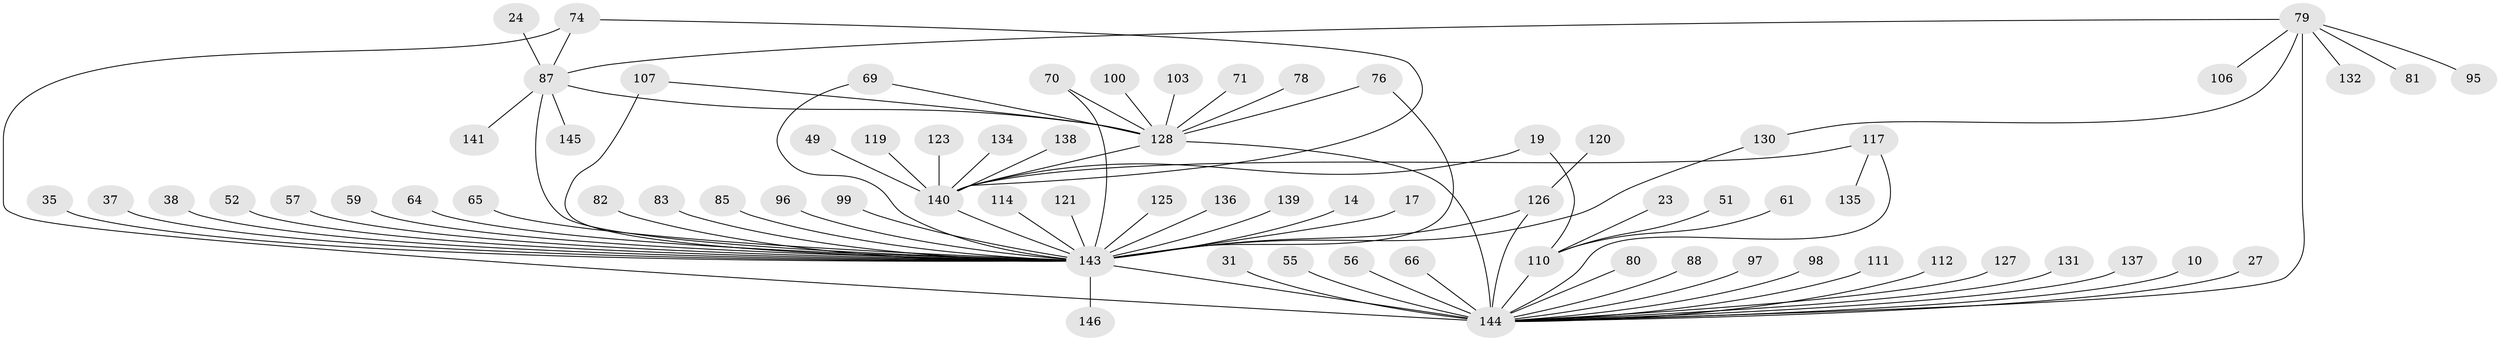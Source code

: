 // original degree distribution, {6: 0.03424657534246575, 24: 0.00684931506849315, 8: 0.02054794520547945, 13: 0.00684931506849315, 19: 0.00684931506849315, 2: 0.2191780821917808, 1: 0.4931506849315068, 11: 0.00684931506849315, 15: 0.00684931506849315, 9: 0.00684931506849315, 7: 0.0273972602739726, 5: 0.0410958904109589, 3: 0.07534246575342465, 4: 0.04794520547945205}
// Generated by graph-tools (version 1.1) at 2025/46/03/09/25 04:46:53]
// undirected, 73 vertices, 85 edges
graph export_dot {
graph [start="1"]
  node [color=gray90,style=filled];
  10;
  14;
  17;
  19;
  23;
  24;
  27;
  31 [super="+9"];
  35;
  37;
  38;
  49;
  51;
  52;
  55;
  56;
  57;
  59;
  61;
  64;
  65;
  66;
  69;
  70;
  71;
  74 [super="+62+46+43"];
  76;
  78;
  79 [super="+21+25"];
  80;
  81;
  82;
  83;
  85;
  87 [super="+47+32"];
  88;
  95;
  96;
  97;
  98;
  99 [super="+53"];
  100;
  103;
  106;
  107;
  110 [super="+40+108"];
  111;
  112;
  114;
  117 [super="+28+63+89"];
  119;
  120;
  121;
  123 [super="+118"];
  125;
  126 [super="+45+90"];
  127;
  128 [super="+11+73+18+50+72"];
  130 [super="+94"];
  131;
  132 [super="+122"];
  134;
  135;
  136;
  137;
  138;
  139;
  140 [super="+84+129"];
  141;
  143 [super="+75+124+133+101+115+142+26+113+104+105"];
  144 [super="+54+30+92+116+5"];
  145;
  146;
  10 -- 144;
  14 -- 143;
  17 -- 143;
  19 -- 110;
  19 -- 140;
  23 -- 110;
  24 -- 87;
  27 -- 144;
  31 -- 144;
  35 -- 143;
  37 -- 143;
  38 -- 143;
  49 -- 140;
  51 -- 110;
  52 -- 143;
  55 -- 144;
  56 -- 144;
  57 -- 143;
  59 -- 143;
  61 -- 110;
  64 -- 143;
  65 -- 143;
  66 -- 144;
  69 -- 128;
  69 -- 143;
  70 -- 128;
  70 -- 143;
  71 -- 128;
  74 -- 87;
  74 -- 144;
  74 -- 140;
  76 -- 128;
  76 -- 143;
  78 -- 128;
  79 -- 106;
  79 -- 81;
  79 -- 95;
  79 -- 87 [weight=2];
  79 -- 144 [weight=6];
  79 -- 130;
  79 -- 132;
  80 -- 144;
  82 -- 143;
  83 -- 143;
  85 -- 143;
  87 -- 128 [weight=2];
  87 -- 145;
  87 -- 141;
  87 -- 143 [weight=4];
  88 -- 144;
  96 -- 143;
  97 -- 144;
  98 -- 144;
  99 -- 143;
  100 -- 128;
  103 -- 128;
  107 -- 128;
  107 -- 143;
  110 -- 144 [weight=3];
  111 -- 144;
  112 -- 144;
  114 -- 143;
  117 -- 135;
  117 -- 140;
  117 -- 144 [weight=2];
  119 -- 140;
  120 -- 126;
  121 -- 143;
  123 -- 140;
  125 -- 143;
  126 -- 143 [weight=3];
  126 -- 144 [weight=3];
  127 -- 144;
  128 -- 144 [weight=3];
  128 -- 140 [weight=3];
  130 -- 143;
  131 -- 144;
  134 -- 140;
  136 -- 143;
  137 -- 144;
  138 -- 140;
  139 -- 143;
  140 -- 143 [weight=5];
  143 -- 146;
  143 -- 144 [weight=15];
}
